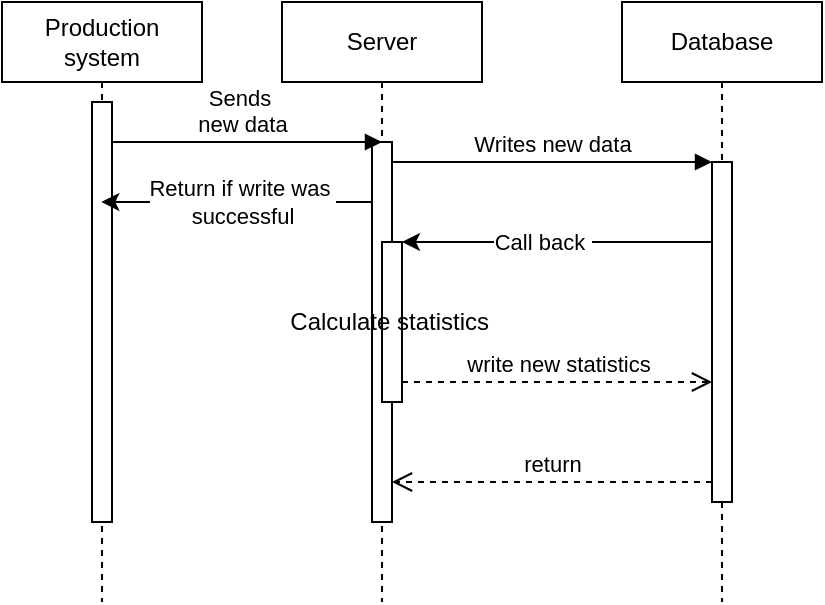 <mxfile version="25.0.3">
  <diagram name="Page-1" id="2YBvvXClWsGukQMizWep">
    <mxGraphModel dx="786" dy="457" grid="1" gridSize="10" guides="1" tooltips="1" connect="1" arrows="1" fold="1" page="1" pageScale="1" pageWidth="850" pageHeight="1100" math="0" shadow="0">
      <root>
        <mxCell id="0" />
        <mxCell id="1" parent="0" />
        <mxCell id="aM9ryv3xv72pqoxQDRHE-1" value="Server" style="shape=umlLifeline;perimeter=lifelinePerimeter;whiteSpace=wrap;html=1;container=0;dropTarget=0;collapsible=0;recursiveResize=0;outlineConnect=0;portConstraint=eastwest;newEdgeStyle={&quot;edgeStyle&quot;:&quot;elbowEdgeStyle&quot;,&quot;elbow&quot;:&quot;vertical&quot;,&quot;curved&quot;:0,&quot;rounded&quot;:0};" parent="1" vertex="1">
          <mxGeometry x="240" y="40" width="100" height="300" as="geometry" />
        </mxCell>
        <mxCell id="aM9ryv3xv72pqoxQDRHE-2" value="" style="html=1;points=[];perimeter=orthogonalPerimeter;outlineConnect=0;targetShapes=umlLifeline;portConstraint=eastwest;newEdgeStyle={&quot;edgeStyle&quot;:&quot;elbowEdgeStyle&quot;,&quot;elbow&quot;:&quot;vertical&quot;,&quot;curved&quot;:0,&quot;rounded&quot;:0};" parent="aM9ryv3xv72pqoxQDRHE-1" vertex="1">
          <mxGeometry x="45" y="70" width="10" height="190" as="geometry" />
        </mxCell>
        <mxCell id="aM9ryv3xv72pqoxQDRHE-4" value="Calculate statistics&amp;nbsp;" style="html=1;points=[];perimeter=orthogonalPerimeter;outlineConnect=0;targetShapes=umlLifeline;portConstraint=eastwest;newEdgeStyle={&quot;edgeStyle&quot;:&quot;elbowEdgeStyle&quot;,&quot;elbow&quot;:&quot;vertical&quot;,&quot;curved&quot;:0,&quot;rounded&quot;:0};" parent="aM9ryv3xv72pqoxQDRHE-1" vertex="1">
          <mxGeometry x="50" y="120" width="10" height="80" as="geometry" />
        </mxCell>
        <mxCell id="aM9ryv3xv72pqoxQDRHE-5" value="Database" style="shape=umlLifeline;perimeter=lifelinePerimeter;whiteSpace=wrap;html=1;container=0;dropTarget=0;collapsible=0;recursiveResize=0;outlineConnect=0;portConstraint=eastwest;newEdgeStyle={&quot;edgeStyle&quot;:&quot;elbowEdgeStyle&quot;,&quot;elbow&quot;:&quot;vertical&quot;,&quot;curved&quot;:0,&quot;rounded&quot;:0};" parent="1" vertex="1">
          <mxGeometry x="410" y="40" width="100" height="300" as="geometry" />
        </mxCell>
        <mxCell id="aM9ryv3xv72pqoxQDRHE-6" value="" style="html=1;points=[];perimeter=orthogonalPerimeter;outlineConnect=0;targetShapes=umlLifeline;portConstraint=eastwest;newEdgeStyle={&quot;edgeStyle&quot;:&quot;elbowEdgeStyle&quot;,&quot;elbow&quot;:&quot;vertical&quot;,&quot;curved&quot;:0,&quot;rounded&quot;:0};" parent="aM9ryv3xv72pqoxQDRHE-5" vertex="1">
          <mxGeometry x="45" y="80" width="10" height="170" as="geometry" />
        </mxCell>
        <mxCell id="aM9ryv3xv72pqoxQDRHE-7" value="Writes new data" style="html=1;verticalAlign=bottom;endArrow=block;edgeStyle=elbowEdgeStyle;elbow=horizontal;curved=0;rounded=0;" parent="1" source="aM9ryv3xv72pqoxQDRHE-2" target="aM9ryv3xv72pqoxQDRHE-6" edge="1">
          <mxGeometry relative="1" as="geometry">
            <mxPoint x="385" y="130" as="sourcePoint" />
            <Array as="points">
              <mxPoint x="370" y="120" />
            </Array>
          </mxGeometry>
        </mxCell>
        <mxCell id="aM9ryv3xv72pqoxQDRHE-8" value="return" style="html=1;verticalAlign=bottom;endArrow=open;dashed=1;endSize=8;edgeStyle=elbowEdgeStyle;elbow=vertical;curved=0;rounded=0;" parent="1" source="aM9ryv3xv72pqoxQDRHE-6" target="aM9ryv3xv72pqoxQDRHE-2" edge="1">
          <mxGeometry relative="1" as="geometry">
            <mxPoint x="385" y="205" as="targetPoint" />
            <Array as="points">
              <mxPoint x="380" y="280" />
            </Array>
          </mxGeometry>
        </mxCell>
        <mxCell id="aM9ryv3xv72pqoxQDRHE-10" value="write new statistics" style="html=1;verticalAlign=bottom;endArrow=open;dashed=1;endSize=8;edgeStyle=elbowEdgeStyle;elbow=vertical;curved=0;rounded=0;" parent="1" source="aM9ryv3xv72pqoxQDRHE-4" target="aM9ryv3xv72pqoxQDRHE-6" edge="1">
          <mxGeometry relative="1" as="geometry">
            <mxPoint x="365" y="235" as="targetPoint" />
            <Array as="points">
              <mxPoint x="370" y="230" />
            </Array>
          </mxGeometry>
        </mxCell>
        <mxCell id="b4PxaEPfMpJWeYP6Ium0-14" value="Sends&amp;nbsp;&lt;div&gt;new data&lt;/div&gt;" style="html=1;verticalAlign=bottom;endArrow=block;edgeStyle=elbowEdgeStyle;elbow=vertical;curved=0;rounded=0;entryX=0.5;entryY=0;entryDx=0;entryDy=0;entryPerimeter=0;" edge="1" parent="1" source="b4PxaEPfMpJWeYP6Ium0-17" target="aM9ryv3xv72pqoxQDRHE-2">
          <mxGeometry x="-0.037" relative="1" as="geometry">
            <mxPoint x="180" y="110" as="sourcePoint" />
            <Array as="points">
              <mxPoint x="275" y="110" />
            </Array>
            <mxPoint x="280" y="110" as="targetPoint" />
            <mxPoint as="offset" />
          </mxGeometry>
        </mxCell>
        <mxCell id="b4PxaEPfMpJWeYP6Ium0-16" value="Production system" style="shape=umlLifeline;perimeter=lifelinePerimeter;whiteSpace=wrap;html=1;container=0;dropTarget=0;collapsible=0;recursiveResize=0;outlineConnect=0;portConstraint=eastwest;newEdgeStyle={&quot;edgeStyle&quot;:&quot;elbowEdgeStyle&quot;,&quot;elbow&quot;:&quot;vertical&quot;,&quot;curved&quot;:0,&quot;rounded&quot;:0};" vertex="1" parent="1">
          <mxGeometry x="100" y="40" width="100" height="300" as="geometry" />
        </mxCell>
        <mxCell id="b4PxaEPfMpJWeYP6Ium0-17" value="" style="html=1;points=[];perimeter=orthogonalPerimeter;outlineConnect=0;targetShapes=umlLifeline;portConstraint=eastwest;newEdgeStyle={&quot;edgeStyle&quot;:&quot;elbowEdgeStyle&quot;,&quot;elbow&quot;:&quot;vertical&quot;,&quot;curved&quot;:0,&quot;rounded&quot;:0};" vertex="1" parent="b4PxaEPfMpJWeYP6Ium0-16">
          <mxGeometry x="45" y="50" width="10" height="210" as="geometry" />
        </mxCell>
        <mxCell id="b4PxaEPfMpJWeYP6Ium0-19" style="edgeStyle=elbowEdgeStyle;rounded=0;orthogonalLoop=1;jettySize=auto;html=1;elbow=vertical;curved=0;" edge="1" parent="1">
          <mxGeometry relative="1" as="geometry">
            <mxPoint x="285" y="140.003" as="sourcePoint" />
            <mxPoint x="149.667" y="140.003" as="targetPoint" />
          </mxGeometry>
        </mxCell>
        <mxCell id="b4PxaEPfMpJWeYP6Ium0-20" value="Return if write was&amp;nbsp;&lt;div&gt;successful&lt;/div&gt;" style="edgeLabel;html=1;align=center;verticalAlign=middle;resizable=0;points=[];" vertex="1" connectable="0" parent="b4PxaEPfMpJWeYP6Ium0-19">
          <mxGeometry x="0.157" relative="1" as="geometry">
            <mxPoint x="13" as="offset" />
          </mxGeometry>
        </mxCell>
        <mxCell id="b4PxaEPfMpJWeYP6Ium0-30" style="edgeStyle=elbowEdgeStyle;rounded=0;orthogonalLoop=1;jettySize=auto;html=1;elbow=vertical;curved=0;" edge="1" parent="1" source="aM9ryv3xv72pqoxQDRHE-6" target="aM9ryv3xv72pqoxQDRHE-4">
          <mxGeometry relative="1" as="geometry">
            <Array as="points">
              <mxPoint x="380" y="160" />
            </Array>
          </mxGeometry>
        </mxCell>
        <mxCell id="b4PxaEPfMpJWeYP6Ium0-31" value="Call back&amp;nbsp;" style="edgeLabel;html=1;align=center;verticalAlign=middle;resizable=0;points=[];" vertex="1" connectable="0" parent="b4PxaEPfMpJWeYP6Ium0-30">
          <mxGeometry x="0.305" relative="1" as="geometry">
            <mxPoint x="16" as="offset" />
          </mxGeometry>
        </mxCell>
      </root>
    </mxGraphModel>
  </diagram>
</mxfile>
